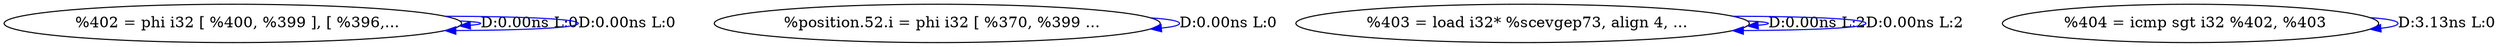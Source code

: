 digraph {
Node0x287c050[label="  %402 = phi i32 [ %400, %399 ], [ %396,..."];
Node0x287c050 -> Node0x287c050[label="D:0.00ns L:0",color=blue];
Node0x287c050 -> Node0x287c050[label="D:0.00ns L:0",color=blue];
Node0x287c130[label="  %position.52.i = phi i32 [ %370, %399 ..."];
Node0x287c130 -> Node0x287c130[label="D:0.00ns L:0",color=blue];
Node0x287c210[label="  %403 = load i32* %scevgep73, align 4, ..."];
Node0x287c210 -> Node0x287c210[label="D:0.00ns L:2",color=blue];
Node0x287c210 -> Node0x287c210[label="D:0.00ns L:2",color=blue];
Node0x287c2f0[label="  %404 = icmp sgt i32 %402, %403"];
Node0x287c2f0 -> Node0x287c2f0[label="D:3.13ns L:0",color=blue];
}
